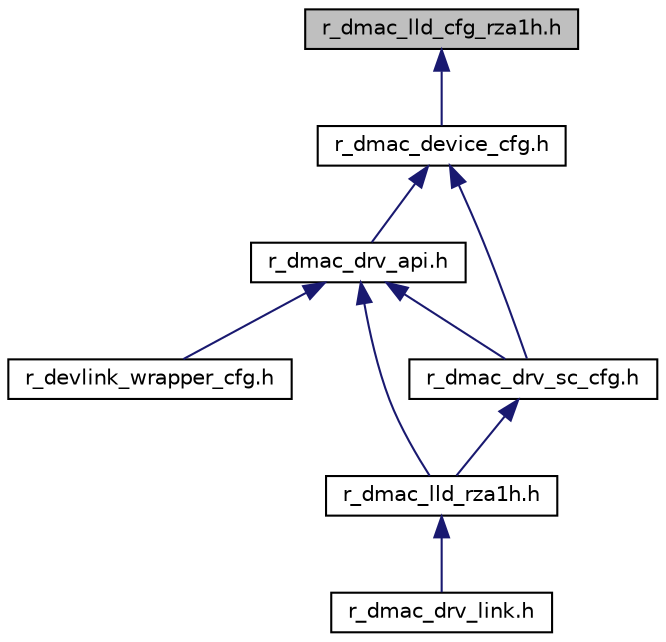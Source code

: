 digraph "r_dmac_lld_cfg_rza1h.h"
{
 // LATEX_PDF_SIZE
  edge [fontname="Helvetica",fontsize="10",labelfontname="Helvetica",labelfontsize="10"];
  node [fontname="Helvetica",fontsize="10",shape=record];
  Node1 [label="r_dmac_lld_cfg_rza1h.h",height=0.2,width=0.4,color="black", fillcolor="grey75", style="filled", fontcolor="black",tooltip=" "];
  Node1 -> Node2 [dir="back",color="midnightblue",fontsize="10",style="solid",fontname="Helvetica"];
  Node2 [label="r_dmac_device_cfg.h",height=0.2,width=0.4,color="black", fillcolor="white", style="filled",URL="$d7/d10/r__dmac__device__cfg_8h.html",tooltip=" "];
  Node2 -> Node3 [dir="back",color="midnightblue",fontsize="10",style="solid",fontname="Helvetica"];
  Node3 [label="r_dmac_drv_api.h",height=0.2,width=0.4,color="black", fillcolor="white", style="filled",URL="$db/d75/r__dmac__drv__api_8h.html",tooltip=" "];
  Node3 -> Node4 [dir="back",color="midnightblue",fontsize="10",style="solid",fontname="Helvetica"];
  Node4 [label="r_devlink_wrapper_cfg.h",height=0.2,width=0.4,color="black", fillcolor="white", style="filled",URL="$de/dbe/r__devlink__wrapper__cfg_8h.html",tooltip=" "];
  Node3 -> Node5 [dir="back",color="midnightblue",fontsize="10",style="solid",fontname="Helvetica"];
  Node5 [label="r_dmac_drv_sc_cfg.h",height=0.2,width=0.4,color="black", fillcolor="white", style="filled",URL="$de/d50/r__dmac__drv__sc__cfg_8h.html",tooltip=" "];
  Node5 -> Node6 [dir="back",color="midnightblue",fontsize="10",style="solid",fontname="Helvetica"];
  Node6 [label="r_dmac_lld_rza1h.h",height=0.2,width=0.4,color="black", fillcolor="white", style="filled",URL="$d8/d39/r__dmac__lld__rza1h_8h.html",tooltip=" "];
  Node6 -> Node7 [dir="back",color="midnightblue",fontsize="10",style="solid",fontname="Helvetica"];
  Node7 [label="r_dmac_drv_link.h",height=0.2,width=0.4,color="black", fillcolor="white", style="filled",URL="$d0/d06/r__dmac__drv__link_8h.html",tooltip=" "];
  Node3 -> Node6 [dir="back",color="midnightblue",fontsize="10",style="solid",fontname="Helvetica"];
  Node2 -> Node5 [dir="back",color="midnightblue",fontsize="10",style="solid",fontname="Helvetica"];
}
